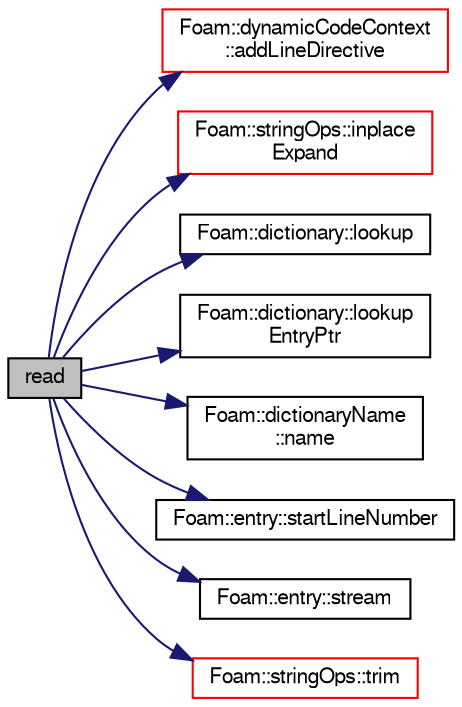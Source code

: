 digraph "read"
{
  bgcolor="transparent";
  edge [fontname="FreeSans",fontsize="10",labelfontname="FreeSans",labelfontsize="10"];
  node [fontname="FreeSans",fontsize="10",shape=record];
  rankdir="LR";
  Node1 [label="read",height=0.2,width=0.4,color="black", fillcolor="grey75", style="filled" fontcolor="black"];
  Node1 -> Node2 [color="midnightblue",fontsize="10",style="solid",fontname="FreeSans"];
  Node2 [label="Foam::dynamicCodeContext\l::addLineDirective",height=0.2,width=0.4,color="red",URL="$a00574.html#aa9d5cadb0154391add50c7a3a6708204",tooltip="Helper: add #line directive. "];
  Node1 -> Node3 [color="midnightblue",fontsize="10",style="solid",fontname="FreeSans"];
  Node3 [label="Foam::stringOps::inplace\lExpand",height=0.2,width=0.4,color="red",URL="$a10318.html#a7020c3fef9cbe17ac1fcdaaa81fe1076",tooltip="Inplace expand occurences of variables according to the mapping. "];
  Node1 -> Node4 [color="midnightblue",fontsize="10",style="solid",fontname="FreeSans"];
  Node4 [label="Foam::dictionary::lookup",height=0.2,width=0.4,color="black",URL="$a00502.html#a8baab402d653d6e789f67c57e23a5b59",tooltip="Find and return an entry data stream. "];
  Node1 -> Node5 [color="midnightblue",fontsize="10",style="solid",fontname="FreeSans"];
  Node5 [label="Foam::dictionary::lookup\lEntryPtr",height=0.2,width=0.4,color="black",URL="$a00502.html#af48f6ad1b2ee35b38a6f7994d806d195",tooltip="Find and return an entry data stream pointer if present. "];
  Node1 -> Node6 [color="midnightblue",fontsize="10",style="solid",fontname="FreeSans"];
  Node6 [label="Foam::dictionaryName\l::name",height=0.2,width=0.4,color="black",URL="$a00505.html#acd3da3556711337d571c60cf9ffb91cc",tooltip="Return the dictionary name. "];
  Node1 -> Node7 [color="midnightblue",fontsize="10",style="solid",fontname="FreeSans"];
  Node7 [label="Foam::entry::startLineNumber",height=0.2,width=0.4,color="black",URL="$a00638.html#a6afcf7ec0671b1957daa2b8ac262ff57",tooltip="Return line number of first token in dictionary. "];
  Node1 -> Node8 [color="midnightblue",fontsize="10",style="solid",fontname="FreeSans"];
  Node8 [label="Foam::entry::stream",height=0.2,width=0.4,color="black",URL="$a00638.html#a3af18be98df6d673e0a40a4e38c350d1",tooltip="Return token stream if this entry is a primitive entry. "];
  Node1 -> Node9 [color="midnightblue",fontsize="10",style="solid",fontname="FreeSans"];
  Node9 [label="Foam::stringOps::trim",height=0.2,width=0.4,color="red",URL="$a10318.html#a49e4bf4709b221cc53a2a86f484d5a87",tooltip="Return string trimmed of leading and trailing whitespace. "];
}
